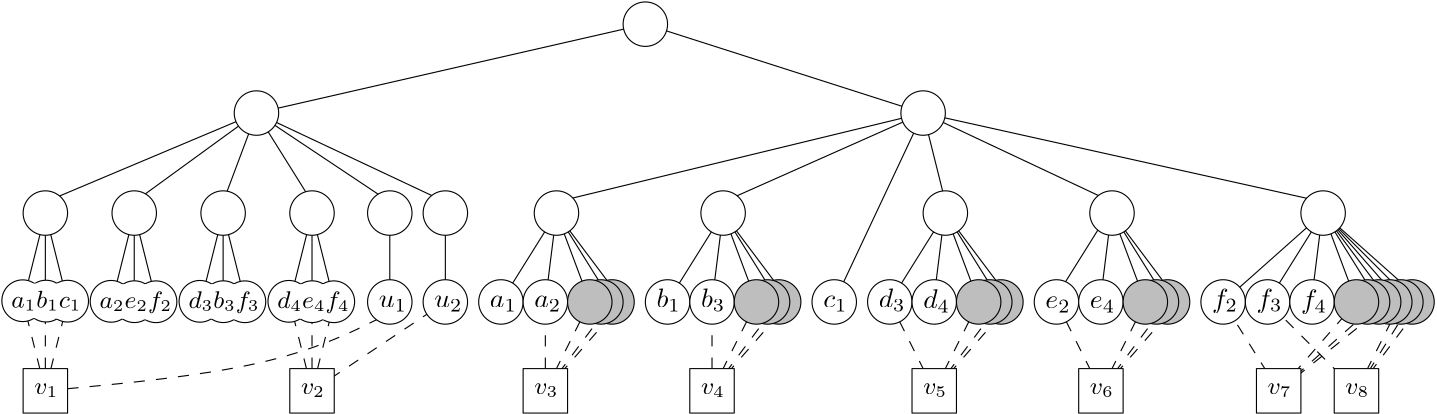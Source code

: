 <?xml version="1.0"?>
<!DOCTYPE ipe SYSTEM "ipe.dtd">
<ipe version="70005" creator="Ipe 7.1.4">
<info created="D:20190312133959" modified="D:20190402114051"/>
<ipestyle name="basic">
<symbol name="arrow/arc(spx)">
<path stroke="sym-stroke" fill="sym-stroke" pen="sym-pen">
0 0 m
-1 0.333 l
-1 -0.333 l
h
</path>
</symbol>
<symbol name="arrow/farc(spx)">
<path stroke="sym-stroke" fill="white" pen="sym-pen">
0 0 m
-1 0.333 l
-1 -0.333 l
h
</path>
</symbol>
<symbol name="mark/circle(sx)" transformations="translations">
<path fill="sym-stroke">
0.6 0 0 0.6 0 0 e
0.4 0 0 0.4 0 0 e
</path>
</symbol>
<symbol name="mark/disk(sx)" transformations="translations">
<path fill="sym-stroke">
0.6 0 0 0.6 0 0 e
</path>
</symbol>
<symbol name="mark/fdisk(sfx)" transformations="translations">
<group>
<path fill="sym-fill">
0.5 0 0 0.5 0 0 e
</path>
<path fill="sym-stroke" fillrule="eofill">
0.6 0 0 0.6 0 0 e
0.4 0 0 0.4 0 0 e
</path>
</group>
</symbol>
<symbol name="mark/box(sx)" transformations="translations">
<path fill="sym-stroke" fillrule="eofill">
-0.6 -0.6 m
0.6 -0.6 l
0.6 0.6 l
-0.6 0.6 l
h
-0.4 -0.4 m
0.4 -0.4 l
0.4 0.4 l
-0.4 0.4 l
h
</path>
</symbol>
<symbol name="mark/square(sx)" transformations="translations">
<path fill="sym-stroke">
-0.6 -0.6 m
0.6 -0.6 l
0.6 0.6 l
-0.6 0.6 l
h
</path>
</symbol>
<symbol name="mark/fsquare(sfx)" transformations="translations">
<group>
<path fill="sym-fill">
-0.5 -0.5 m
0.5 -0.5 l
0.5 0.5 l
-0.5 0.5 l
h
</path>
<path fill="sym-stroke" fillrule="eofill">
-0.6 -0.6 m
0.6 -0.6 l
0.6 0.6 l
-0.6 0.6 l
h
-0.4 -0.4 m
0.4 -0.4 l
0.4 0.4 l
-0.4 0.4 l
h
</path>
</group>
</symbol>
<symbol name="mark/cross(sx)" transformations="translations">
<group>
<path fill="sym-stroke">
-0.43 -0.57 m
0.57 0.43 l
0.43 0.57 l
-0.57 -0.43 l
h
</path>
<path fill="sym-stroke">
-0.43 0.57 m
0.57 -0.43 l
0.43 -0.57 l
-0.57 0.43 l
h
</path>
</group>
</symbol>
<symbol name="arrow/fnormal(spx)">
<path stroke="sym-stroke" fill="white" pen="sym-pen">
0 0 m
-1 0.333 l
-1 -0.333 l
h
</path>
</symbol>
<symbol name="arrow/pointed(spx)">
<path stroke="sym-stroke" fill="sym-stroke" pen="sym-pen">
0 0 m
-1 0.333 l
-0.8 0 l
-1 -0.333 l
h
</path>
</symbol>
<symbol name="arrow/fpointed(spx)">
<path stroke="sym-stroke" fill="white" pen="sym-pen">
0 0 m
-1 0.333 l
-0.8 0 l
-1 -0.333 l
h
</path>
</symbol>
<symbol name="arrow/linear(spx)">
<path stroke="sym-stroke" pen="sym-pen">
-1 0.333 m
0 0 l
-1 -0.333 l
</path>
</symbol>
<symbol name="arrow/fdouble(spx)">
<path stroke="sym-stroke" fill="white" pen="sym-pen">
0 0 m
-1 0.333 l
-1 -0.333 l
h
-1 0 m
-2 0.333 l
-2 -0.333 l
h
</path>
</symbol>
<symbol name="arrow/double(spx)">
<path stroke="sym-stroke" fill="sym-stroke" pen="sym-pen">
0 0 m
-1 0.333 l
-1 -0.333 l
h
-1 0 m
-2 0.333 l
-2 -0.333 l
h
</path>
</symbol>
<pen name="heavier" value="0.8"/>
<pen name="fat" value="1.2"/>
<pen name="ultrafat" value="2"/>
<symbolsize name="large" value="5"/>
<symbolsize name="small" value="2"/>
<symbolsize name="tiny" value="1.1"/>
<arrowsize name="large" value="10"/>
<arrowsize name="small" value="5"/>
<arrowsize name="tiny" value="3"/>
<color name="red" value="1 0 0"/>
<color name="green" value="0 1 0"/>
<color name="blue" value="0 0 1"/>
<color name="yellow" value="1 1 0"/>
<color name="orange" value="1 0.647 0"/>
<color name="gold" value="1 0.843 0"/>
<color name="purple" value="0.627 0.125 0.941"/>
<color name="gray" value="0.745"/>
<color name="brown" value="0.647 0.165 0.165"/>
<color name="navy" value="0 0 0.502"/>
<color name="pink" value="1 0.753 0.796"/>
<color name="seagreen" value="0.18 0.545 0.341"/>
<color name="turquoise" value="0.251 0.878 0.816"/>
<color name="violet" value="0.933 0.51 0.933"/>
<color name="darkblue" value="0 0 0.545"/>
<color name="darkcyan" value="0 0.545 0.545"/>
<color name="darkgray" value="0.663"/>
<color name="darkgreen" value="0 0.392 0"/>
<color name="darkmagenta" value="0.545 0 0.545"/>
<color name="darkorange" value="1 0.549 0"/>
<color name="darkred" value="0.545 0 0"/>
<color name="lightblue" value="0.678 0.847 0.902"/>
<color name="lightcyan" value="0.878 1 1"/>
<color name="lightgray" value="0.827"/>
<color name="lightgreen" value="0.565 0.933 0.565"/>
<color name="lightyellow" value="1 1 0.878"/>
<dashstyle name="dashed" value="[4] 0"/>
<dashstyle name="dotted" value="[1 3] 0"/>
<dashstyle name="dash dotted" value="[4 2 1 2] 0"/>
<dashstyle name="dash dot dotted" value="[4 2 1 2 1 2] 0"/>
<textsize name="large" value="\large"/>
<textsize name="Large" value="\Large"/>
<textsize name="LARGE" value="\LARGE"/>
<textsize name="huge" value="\huge"/>
<textsize name="Huge" value="\Huge"/>
<textsize name="small" value="\small"/>
<textsize name="footnote" value="\footnotesize"/>
<textsize name="tiny" value="\tiny"/>
<textstyle name="center" begin="\begin{center}" end="\end{center}"/>
<textstyle name="itemize" begin="\begin{itemize}" end="\end{itemize}"/>
<textstyle name="item" begin="\begin{itemize}\item{}" end="\end{itemize}"/>
<gridsize name="4 pts" value="4"/>
<gridsize name="8 pts (~3 mm)" value="8"/>
<gridsize name="16 pts (~6 mm)" value="16"/>
<gridsize name="32 pts (~12 mm)" value="32"/>
<gridsize name="10 pts (~3.5 mm)" value="10"/>
<gridsize name="20 pts (~7 mm)" value="20"/>
<gridsize name="14 pts (~5 mm)" value="14"/>
<gridsize name="28 pts (~10 mm)" value="28"/>
<gridsize name="56 pts (~20 mm)" value="56"/>
<anglesize name="90 deg" value="90"/>
<anglesize name="60 deg" value="60"/>
<anglesize name="45 deg" value="45"/>
<anglesize name="30 deg" value="30"/>
<anglesize name="22.5 deg" value="22.5"/>
<tiling name="falling" angle="-60" step="4" width="1"/>
<tiling name="rising" angle="30" step="4" width="1"/>
</ipestyle>
<page>
<layer name="alpha"/>
<view layers="alpha" active="alpha"/>
<path layer="alpha" stroke="black" dash="dashed">
524 680 m
544 712 l
</path>
<path stroke="black" dash="dashed">
524 680 m
540 712 l
540 712 l
</path>
<path stroke="black" dash="dashed">
496 680 m
536 712 l
536 712 l
</path>
<path stroke="black" dash="dashed">
524 680 m
492 712 l
492 712 l
</path>
<path stroke="black" dash="dashed">
524 680 m
548 712 l
</path>
<path stroke="black" dash="dashed">
496 680 m
524 712 l
524 712 l
</path>
<path stroke="black" dash="dashed">
496 680 m
532 712 l
</path>
<path stroke="black" dash="dashed">
496 680 m
476 712 l
</path>
<path stroke="black" dash="dashed">
148 680 m
196 712 l
</path>
<path stroke="black" dash="dashed">
52 680 m
136 688
176 708 s
</path>
<path stroke="black">
368 780 m
336 712 l
</path>
<path stroke="black" dash="dashed">
432 680 m
416 712 l
</path>
<path matrix="1 0 0 1 200 0" stroke="black" dash="dashed">
232 680 m
248 712 l
</path>
<path matrix="1 0 0 1 200 0" stroke="black" dash="dashed">
232 680 m
256 712 l
</path>
<path matrix="1 0 0 1 200 0" stroke="black" dash="dashed">
232 680 m
260 712 l
</path>
<path matrix="1 0 0 1 200 0" stroke="black" fill="white">
224 688 m
224 672 l
240 672 l
240 688 l
h
</path>
<path stroke="black" dash="dashed">
372 680 m
356 712 l
</path>
<path matrix="1 0 0 1 140 0" stroke="black" dash="dashed">
232 680 m
248 712 l
</path>
<path matrix="1 0 0 1 140 0" stroke="black" dash="dashed">
232 680 m
256 712 l
</path>
<path matrix="1 0 0 1 140 0" stroke="black" dash="dashed">
232 680 m
260 712 l
</path>
<path matrix="1 0 0 1 140 0" stroke="black" fill="white">
224 688 m
224 672 l
240 672 l
240 688 l
h
</path>
<path matrix="1 0 0 1 60 0" stroke="black" dash="dashed">
232 680 m
232 712 l
</path>
<path matrix="1 0 0 1 60 0" stroke="black" dash="dashed">
232 680 m
248 712 l
</path>
<path matrix="1 0 0 1 60 0" stroke="black" dash="dashed">
232 680 m
256 712 l
</path>
<path matrix="1 0 0 1 60 0" stroke="black" dash="dashed">
232 680 m
260 712 l
</path>
<path matrix="1 0 0 1 60 0" stroke="black" fill="white">
224 688 m
224 672 l
240 672 l
240 688 l
h
</path>
<path stroke="black" dash="dashed">
232 680 m
232 712 l
</path>
<path stroke="black" dash="dashed">
232 680 m
248 712 l
</path>
<path stroke="black" dash="dashed">
232 680 m
256 712 l
</path>
<path stroke="black" dash="dashed">
232 680 m
260 712 l
</path>
<path matrix="1 0 0 1 128 0" stroke="black" dash="dashed">
20 680 m
12 712 l
</path>
<path matrix="1 0 0 1 128 0" stroke="black" dash="dashed">
20 680 m
20 712 l
</path>
<path matrix="1 0 0 1 128 0" stroke="black" dash="dashed">
20 680 m
28 712 l
</path>
<path matrix="1 0 0 1 0 4" stroke="black">
236 744 m
368 776 l
368 776 l
</path>
<path matrix="1 0 0 1 0 4" stroke="black">
368 776 m
296 744 l
</path>
<path matrix="1 0 0 1 0 4" stroke="black">
368 776 m
376 744 l
</path>
<path matrix="1 0 0 1 0 4" stroke="black">
368 776 m
436 744 l
</path>
<path matrix="1 0 0 1 0 4" stroke="black">
368 776 m
512 744 l
</path>
<path matrix="1 0 0 1 0 4" stroke="black">
196 744 m
128 776 l
176 744 l
</path>
<path matrix="1 0 0 1 0 4" stroke="black">
148 744 m
128 776 l
116 744 l
</path>
<path matrix="1 0 0 1 0 4" stroke="black">
84 744 m
128 776 l
52 744 l
</path>
<path stroke="black">
196 744 m
196 712 l
</path>
<path stroke="black">
176 744 m
176 712 l
</path>
<path stroke="black">
512 744 m
476 712 l
</path>
<path stroke="black">
512 744 m
492 712 l
</path>
<path matrix="1 0 0 1 0 2.03466" stroke="black">
512 744 m
508 712 l
</path>
<path stroke="black">
512 744 m
524 712 l
</path>
<path stroke="black">
512 744 m
532 712 l
</path>
<path stroke="black">
512 744 m
536 712 l
</path>
<path stroke="black">
512 744 m
540 712 l
</path>
<path stroke="black">
512 744 m
548 712 l
</path>
<path stroke="black">
512 744 m
544 712 l
</path>
<path matrix="1 0 0 1 200 0" stroke="black">
236 744 m
256 712 l
256 712 l
</path>
<path matrix="1 0 0 1 200 0" stroke="black">
236 744 m
260 712 l
</path>
<path matrix="1 0 0 1 200 2.03466" stroke="black">
236 744 m
216 712 l
</path>
<path matrix="1 0 0 1 200 2.03466" stroke="black">
236 744 m
232 712 l
</path>
<path matrix="1 0 0 1 200 0" stroke="black">
236 744 m
248 712 l
248 712 l
</path>
<path matrix="1 0 0 1 200 0" stroke="black" fill="white">
8 0 0 8 236 744 e
</path>
<path matrix="1 0 0 1 140 0" stroke="black">
236 744 m
256 712 l
256 712 l
</path>
<path matrix="1 0 0 1 140 0" stroke="black">
236 744 m
260 712 l
</path>
<path matrix="1 0 0 1 140 0" stroke="black">
236 744 m
216 712 l
</path>
<path matrix="1 0 0 1 140 2.03466" stroke="black">
236 744 m
232 712 l
</path>
<path matrix="1 0 0 1 140 0" stroke="black">
236 744 m
248 712 l
248 712 l
</path>
<path matrix="1 0 0 1 140 0" stroke="black" fill="white">
8 0 0 8 236 744 e
</path>
<path matrix="1 0 0 1 60 0" stroke="black">
236 744 m
256 712 l
256 712 l
</path>
<path matrix="1 0 0 1 60 0" stroke="black">
236 744 m
260 712 l
</path>
<path matrix="1 0 0 1 60 0" stroke="black">
236 744 m
216 712 l
</path>
<path matrix="1 0 0 1 60 0" stroke="black">
236 744 m
232 712 l
</path>
<path matrix="1 0 0 1 60 0" stroke="black">
236 744 m
248 712 l
248 712 l
</path>
<path matrix="1 0 0 1 60 0" stroke="black" fill="white">
8 0 0 8 236 744 e
</path>
<path stroke="black">
236 744 m
256 712 l
256 712 l
</path>
<path stroke="black">
236 744 m
260 712 l
</path>
<path stroke="black">
236 744 m
216 712 l
</path>
<path stroke="black">
236 744 m
232 712 l
</path>
<path stroke="black">
236 744 m
248 712 l
248 712 l
</path>
<path matrix="1 0 0 1 128 0" stroke="black">
20 744 m
20 712 l
</path>
<path matrix="1 0 0 1 128 0" stroke="black">
20 744 m
28 712 l
</path>
<path matrix="1 0 0 1 128 0" stroke="black">
20 744 m
12 712 l
</path>
<path matrix="1 0 0 1 128 0" stroke="black" fill="white">
8 0 0 8 20 744 e
</path>
<path matrix="1 0 0 1 252 0" stroke="black" fill="gray">
8 0 0 8 292 712 e
</path>
<path matrix="1 0 0 1 248 0" stroke="black" fill="gray">
8 0 0 8 292 712 e
</path>
<path matrix="1 0 0 1 244 0" stroke="black" fill="gray">
8 0 0 8 292 712 e
</path>
<path matrix="1 0 0 1 -36 0" stroke="black" fill="gray">
8 0 0 8 292 712 e
</path>
<path matrix="1 0 0 1 -40 0" stroke="black" fill="gray">
8 0 0 8 292 712 e
</path>
<path matrix="1 0 0 1 23.8456 -58.1844" stroke="black" fill="1">
7.48109 -0.657404 0.657404 7.48109 115.815 770.408 e
</path>
<path matrix="1 0 0 1 32.2372 -58.3201" stroke="black" fill="1">
7.48109 -0.657404 0.657404 7.48109 115.815 770.408 e
</path>
<path matrix="1 0 0 1 40.0161 -58.3414" stroke="black" fill="1">
7.48109 -0.657404 0.657404 7.48109 115.815 770.408 e
</path>
<path matrix="1 0 0 1 84.064 -0.343703" fill="white">
55.9144 718.739 m
55.4616 706.418 l
71.1564 705.958 l
71.8778 718.789 l
h
</path>
<text matrix="1 0 0 1 23.4964 -58.2842" transformations="translations" pos="112 768" stroke="black" type="label" width="25.985" height="6.23" depth="1.74" valign="baseline" size="small">$d_4 e_4 f_4$</text>
<path matrix="1 0 0 1 -44 0" stroke="black" fill="1">
8 0 0 8 220 712 e
</path>
<path matrix="1 0 0 1 -44 0" stroke="black" fill="1">
8 0 0 8 240 712 e
</path>
<path matrix="1 0 0 1 -44 0" stroke="black" fill="1">
8 0 0 8 260 712 e
</path>
<path matrix="1 0 0 1 -44 0" stroke="black" fill="1">
8 0 0 8 276 712 e
</path>
<path matrix="1 0 0 1 -44 0" stroke="black" fill="gray">
8 0 0 8 292 712 e
</path>
<text matrix="1 0 0 1 -44 2.03466" transformations="translations" pos="216 708" stroke="black" type="label" width="10.173" height="4.294" depth="1.49" valign="baseline">$u_1$</text>
<text matrix="1 0 0 1 -44 2.03466" transformations="translations" pos="236 708" stroke="black" type="label" width="10.173" height="4.294" depth="1.49" valign="baseline">$u_2$</text>
<text matrix="1 0 0 1 -44 2.03466" transformations="translations" pos="256 708" stroke="black" type="label" width="9.736" height="4.294" depth="1.49" valign="baseline">$a_1$</text>
<text matrix="1 0 0 1 -44 2.03466" transformations="translations" pos="272 708" stroke="black" type="label" width="9.736" height="4.294" depth="1.49" valign="baseline">$a_2$</text>
<path matrix="1 0 0 1 24 0" stroke="black" fill="gray">
8 0 0 8 292 712 e
</path>
<path matrix="1 0 0 1 20 0" stroke="black" fill="gray">
8 0 0 8 292 712 e
</path>
<path matrix="1 0 0 1 16 0" stroke="black" fill="1">
8 0 0 8 260 712 e
</path>
<path matrix="1 0 0 1 16 0" stroke="black" fill="1">
8 0 0 8 276 712 e
</path>
<path matrix="1 0 0 1 16 0" stroke="black" fill="gray">
8 0 0 8 292 712 e
</path>
<text matrix="1 0 0 1 16 2.03466" transformations="translations" pos="256 708" stroke="black" type="label" width="8.745" height="6.923" depth="1.49" valign="baseline">$b_1$</text>
<text matrix="1 0 0 1 16 2.03466" transformations="translations" pos="272 708" stroke="black" type="label" width="8.745" height="6.923" depth="1.49" valign="baseline">$b_3$</text>
<path matrix="1 0 0 1 96 0" stroke="black" fill="1">
8 0 0 8 240 712 e
</path>
<text matrix="1 0 0 1 96 2.03466" transformations="translations" pos="236 708" stroke="black" type="label" width="8.781" height="4.294" depth="1.49" valign="baseline">$c_1$</text>
<path matrix="1 0 0 1 104 0" stroke="black" fill="gray">
8 0 0 8 292 712 e
</path>
<path matrix="1 0 0 1 100 0" stroke="black" fill="gray">
8 0 0 8 292 712 e
</path>
<path matrix="1 0 0 1 96 0" stroke="black" fill="1">
8 0 0 8 260 712 e
</path>
<path matrix="1 0 0 1 96 0" stroke="black" fill="1">
8 0 0 8 276 712 e
</path>
<path matrix="1 0 0 1 96 0" stroke="black" fill="gray">
8 0 0 8 292 712 e
</path>
<text matrix="1 0 0 1 96 2.03466" transformations="translations" pos="256 708" stroke="black" type="label" width="9.655" height="6.923" depth="1.49" valign="baseline">$d_3$</text>
<text matrix="1 0 0 1 96 1.71204" transformations="translations" pos="272 708" stroke="black" type="label" width="9.655" height="6.923" depth="1.49" valign="baseline">$d_4$</text>
<path matrix="1 0 0 1 164 0" stroke="black" fill="gray">
8 0 0 8 292 712 e
</path>
<path matrix="1 0 0 1 160 0" stroke="black" fill="gray">
8 0 0 8 292 712 e
</path>
<path matrix="1 0 0 1 156 0" stroke="black" fill="1">
8 0 0 8 260 712 e
</path>
<path matrix="1 0 0 1 156 0" stroke="black" fill="1">
8 0 0 8 276 712 e
</path>
<path matrix="1 0 0 1 156 0" stroke="black" fill="gray">
8 0 0 8 292 712 e
</path>
<text matrix="1 0 0 1 156 1.71204" transformations="translations" pos="256 708" stroke="black" type="label" width="9.108" height="4.294" depth="1.49" valign="baseline">$e_2$</text>
<text matrix="1 0 0 1 156 1.71204" transformations="translations" pos="272 708" stroke="black" type="label" width="9.108" height="4.294" depth="1.49" valign="baseline">$e_4$</text>
<path matrix="1 0 0 1 216 0" stroke="black" fill="1">
8 0 0 8 260 712 e
</path>
<path matrix="1 0 0 1 216 0" stroke="black" fill="1">
8 0 0 8 276 712 e
</path>
<text matrix="1 0 0 1 216 2.03466" transformations="translations" pos="256 708" stroke="black" type="label" width="9.347" height="6.926" depth="1.93" valign="baseline">$f_2$</text>
<text matrix="1 0 0 1 216 2.03466" transformations="translations" pos="272 708" stroke="black" type="label" width="9.347" height="6.926" depth="1.93" valign="baseline">$f_3$</text>
<path matrix="1 0 0 1 248 0" stroke="black" fill="1">
8 0 0 8 260 712 e
</path>
<text matrix="1 0 0 1 248 1.71204" transformations="translations" pos="256 708" stroke="black" type="label" width="9.347" height="6.926" depth="1.93" valign="baseline">$f_4$</text>
<path matrix="1 0 0 1 240 0" stroke="black" fill="gray">
8 0 0 8 292 712 e
</path>
<path matrix="1 0 0 1 236 0" stroke="black" fill="gray">
8 0 0 8 292 712 e
</path>
<path matrix="1 0 0 1 232 0" stroke="black" fill="gray">
8 0 0 8 292 712 e
</path>
<path stroke="black" fill="white">
8 0 0 8 176 744 e
</path>
<path stroke="black" fill="white">
8 0 0 8 196 744 e
</path>
<path stroke="black" fill="white">
8 0 0 8 236 744 e
</path>
<path stroke="black" fill="white">
8 0 0 8 512 744 e
</path>
<path stroke="black">
268 812 m
368 780 l
</path>
<path stroke="black">
268 812 m
128 780 l
</path>
<path matrix="1 0 0 1 0 4" stroke="black" fill="white">
8 0 0 8 368 776 e
</path>
<path matrix="1 0 0 1 24 4" stroke="black" fill="white">
8 0 0 8 244 808 e
</path>
<path matrix="1 0 0 1 0 4" stroke="black" fill="white">
8 0 0 8 128 776 e
</path>
<path stroke="black" fill="white">
140 688 m
140 672 l
156 672 l
156 688 l
h
</path>
<path stroke="black" fill="white">
224 688 m
224 672 l
240 672 l
240 688 l
h
</path>
<path matrix="1 0 0 1 32 0" stroke="black" dash="dashed">
20 680 m
12 712 l
</path>
<path matrix="1 0 0 1 32 0" stroke="black" dash="dashed">
20 680 m
20 712 l
</path>
<path matrix="1 0 0 1 32 0" stroke="black" dash="dashed">
20 680 m
28 712 l
</path>
<path matrix="1 0 0 1 64 0" stroke="black">
20 744 m
20 712 l
</path>
<path matrix="1 0 0 1 64 0" stroke="black">
20 744 m
28 712 l
</path>
<path matrix="1 0 0 1 64 0" stroke="black">
20 744 m
12 712 l
</path>
<path matrix="1 0 0 1 96 0" stroke="black">
20 744 m
20 712 l
</path>
<path matrix="1 0 0 1 96 0" stroke="black">
20 744 m
28 712 l
</path>
<path matrix="1 0 0 1 96 0" stroke="black">
20 744 m
12 712 l
</path>
<path matrix="1 0 0 1 96 0" stroke="black" fill="white">
8 0 0 8 20 744 e
</path>
<path matrix="1 0 0 1 32 0" stroke="black">
20 744 m
20 712 l
</path>
<path matrix="1 0 0 1 32 0" stroke="black">
20 744 m
28 712 l
</path>
<path matrix="1 0 0 1 32 0" stroke="black">
20 744 m
12 712 l
</path>
<path matrix="1 0 0 1 -71.959 -57.9704" stroke="black" fill="1">
7.48109 -0.657404 0.657404 7.48109 115.815 770.408 e
</path>
<path matrix="1 0 0 1 -63.5673 -58.1061" stroke="black" fill="1">
7.48109 -0.657404 0.657404 7.48109 115.815 770.408 e
</path>
<path matrix="1 0 0 1 -55.7884 -58.1274" stroke="black" fill="1">
7.48109 -0.657404 0.657404 7.48109 115.815 770.408 e
</path>
<path matrix="1 0 0 1 -11.7406 -0.129703" fill="white">
55.9144 718.739 m
55.4616 706.418 l
71.1564 705.958 l
71.8778 718.789 l
h
</path>
<text matrix="1 0 0 1 -72.308 -58.0702" transformations="translations" pos="112 768" stroke="black" type="label" width="25.274" height="6.233" depth="0.99" valign="baseline" size="small">$a_1 b_1 c_1$</text>
<path matrix="1 0 0 1 -40.1544 -58.1844" stroke="black" fill="1">
7.48109 -0.657404 0.657404 7.48109 115.815 770.408 e
</path>
<path matrix="1 0 0 1 -31.7628 -58.3201" stroke="black" fill="1">
7.48109 -0.657404 0.657404 7.48109 115.815 770.408 e
</path>
<path matrix="1 0 0 1 -23.9839 -58.3414" stroke="black" fill="1">
7.48109 -0.657404 0.657404 7.48109 115.815 770.408 e
</path>
<path matrix="1 0 0 1 20.0639 -0.343703" fill="white">
55.9144 718.739 m
55.4616 706.418 l
71.1564 705.958 l
71.8778 718.789 l
h
</path>
<text matrix="1 0 0 1 -40.5036 -58.2842" transformations="translations" pos="112 768" stroke="black" type="label" width="26.092" height="6.23" depth="1.74" valign="baseline" size="small">$a_2 e_2 f_2$</text>
<path matrix="1 0 0 1 -8.1544 -58.1844" stroke="black" fill="1">
7.48109 -0.657404 0.657404 7.48109 115.815 770.408 e
</path>
<path matrix="1 0 0 1 0.2372 -58.3201" stroke="black" fill="1">
7.48109 -0.657404 0.657404 7.48109 115.815 770.408 e
</path>
<path matrix="1 0 0 1 8.0161 -58.3414" stroke="black" fill="1">
7.48109 -0.657404 0.657404 7.48109 115.815 770.408 e
</path>
<path matrix="1 0 0 1 52.0639 -0.343703" fill="white">
55.9144 718.739 m
55.4616 706.418 l
71.1564 705.958 l
71.8778 718.789 l
h
</path>
<text matrix="1 0 0 1 -8.5036 -58.2842" transformations="translations" pos="112 768" stroke="black" type="label" width="25.65" height="6.23" depth="1.74" valign="baseline" size="small">$d_3 b_3 f_3$</text>
<path matrix="1 0 0 1 32 0" stroke="black" fill="white">
8 0 0 8 20 744 e
</path>
<path matrix="1 0 0 1 64 0" stroke="black" fill="white">
8 0 0 8 20 744 e
</path>
<path matrix="1 0 0 1 32 0" stroke="black" fill="white">
12 688 m
12 672 l
28 672 l
28 688 l
h
</path>
<path matrix="1 0 0 1 16 0" stroke="black" fill="white">
500 688 m
500 672 l
516 672 l
516 688 l
h
</path>
<text matrix="1 0 0 1 0 2.731" transformations="translations" pos="48 676" stroke="black" type="label" width="8.627" height="3.867" depth="0.99" valign="baseline" size="small">$v_1$</text>
<text matrix="1 0 0 1 96 2.731" transformations="translations" pos="48 676" stroke="black" type="label" width="8.627" height="3.867" depth="0.99" valign="baseline" size="small">$v_2$</text>
<text matrix="1 0 0 1 180 2.731" transformations="translations" pos="48 676" stroke="black" type="label" width="8.627" height="3.867" depth="0.99" valign="baseline" size="small">$v_3$</text>
<text matrix="1 0 0 1 240 2.731" transformations="translations" pos="48 676" stroke="black" type="label" width="8.627" height="3.867" depth="0.99" valign="baseline" size="small">$v_4$</text>
<text matrix="1 0 0 1 320 2.731" transformations="translations" pos="48 676" stroke="black" type="label" width="8.627" height="3.867" depth="0.99" valign="baseline" size="small">$v_5$</text>
<text matrix="1 0 0 1 380 2.731" transformations="translations" pos="48 676" stroke="black" type="label" width="8.627" height="3.867" depth="0.99" valign="baseline" size="small">$v_6$</text>
<text matrix="1 0 0 1 472 2.731" transformations="translations" pos="48 676" stroke="black" type="label" width="8.627" height="3.867" depth="0.99" valign="baseline" size="small">$v_8$</text>
<path matrix="1 0 0 1 -12 0" stroke="black" fill="white">
500 688 m
500 672 l
516 672 l
516 688 l
h
</path>
<text matrix="1 0 0 1 444 2.731" transformations="translations" pos="48 676" stroke="black" type="label" width="8.627" height="3.867" depth="0.99" valign="baseline" size="small">$v_7$</text>
</page>
</ipe>
